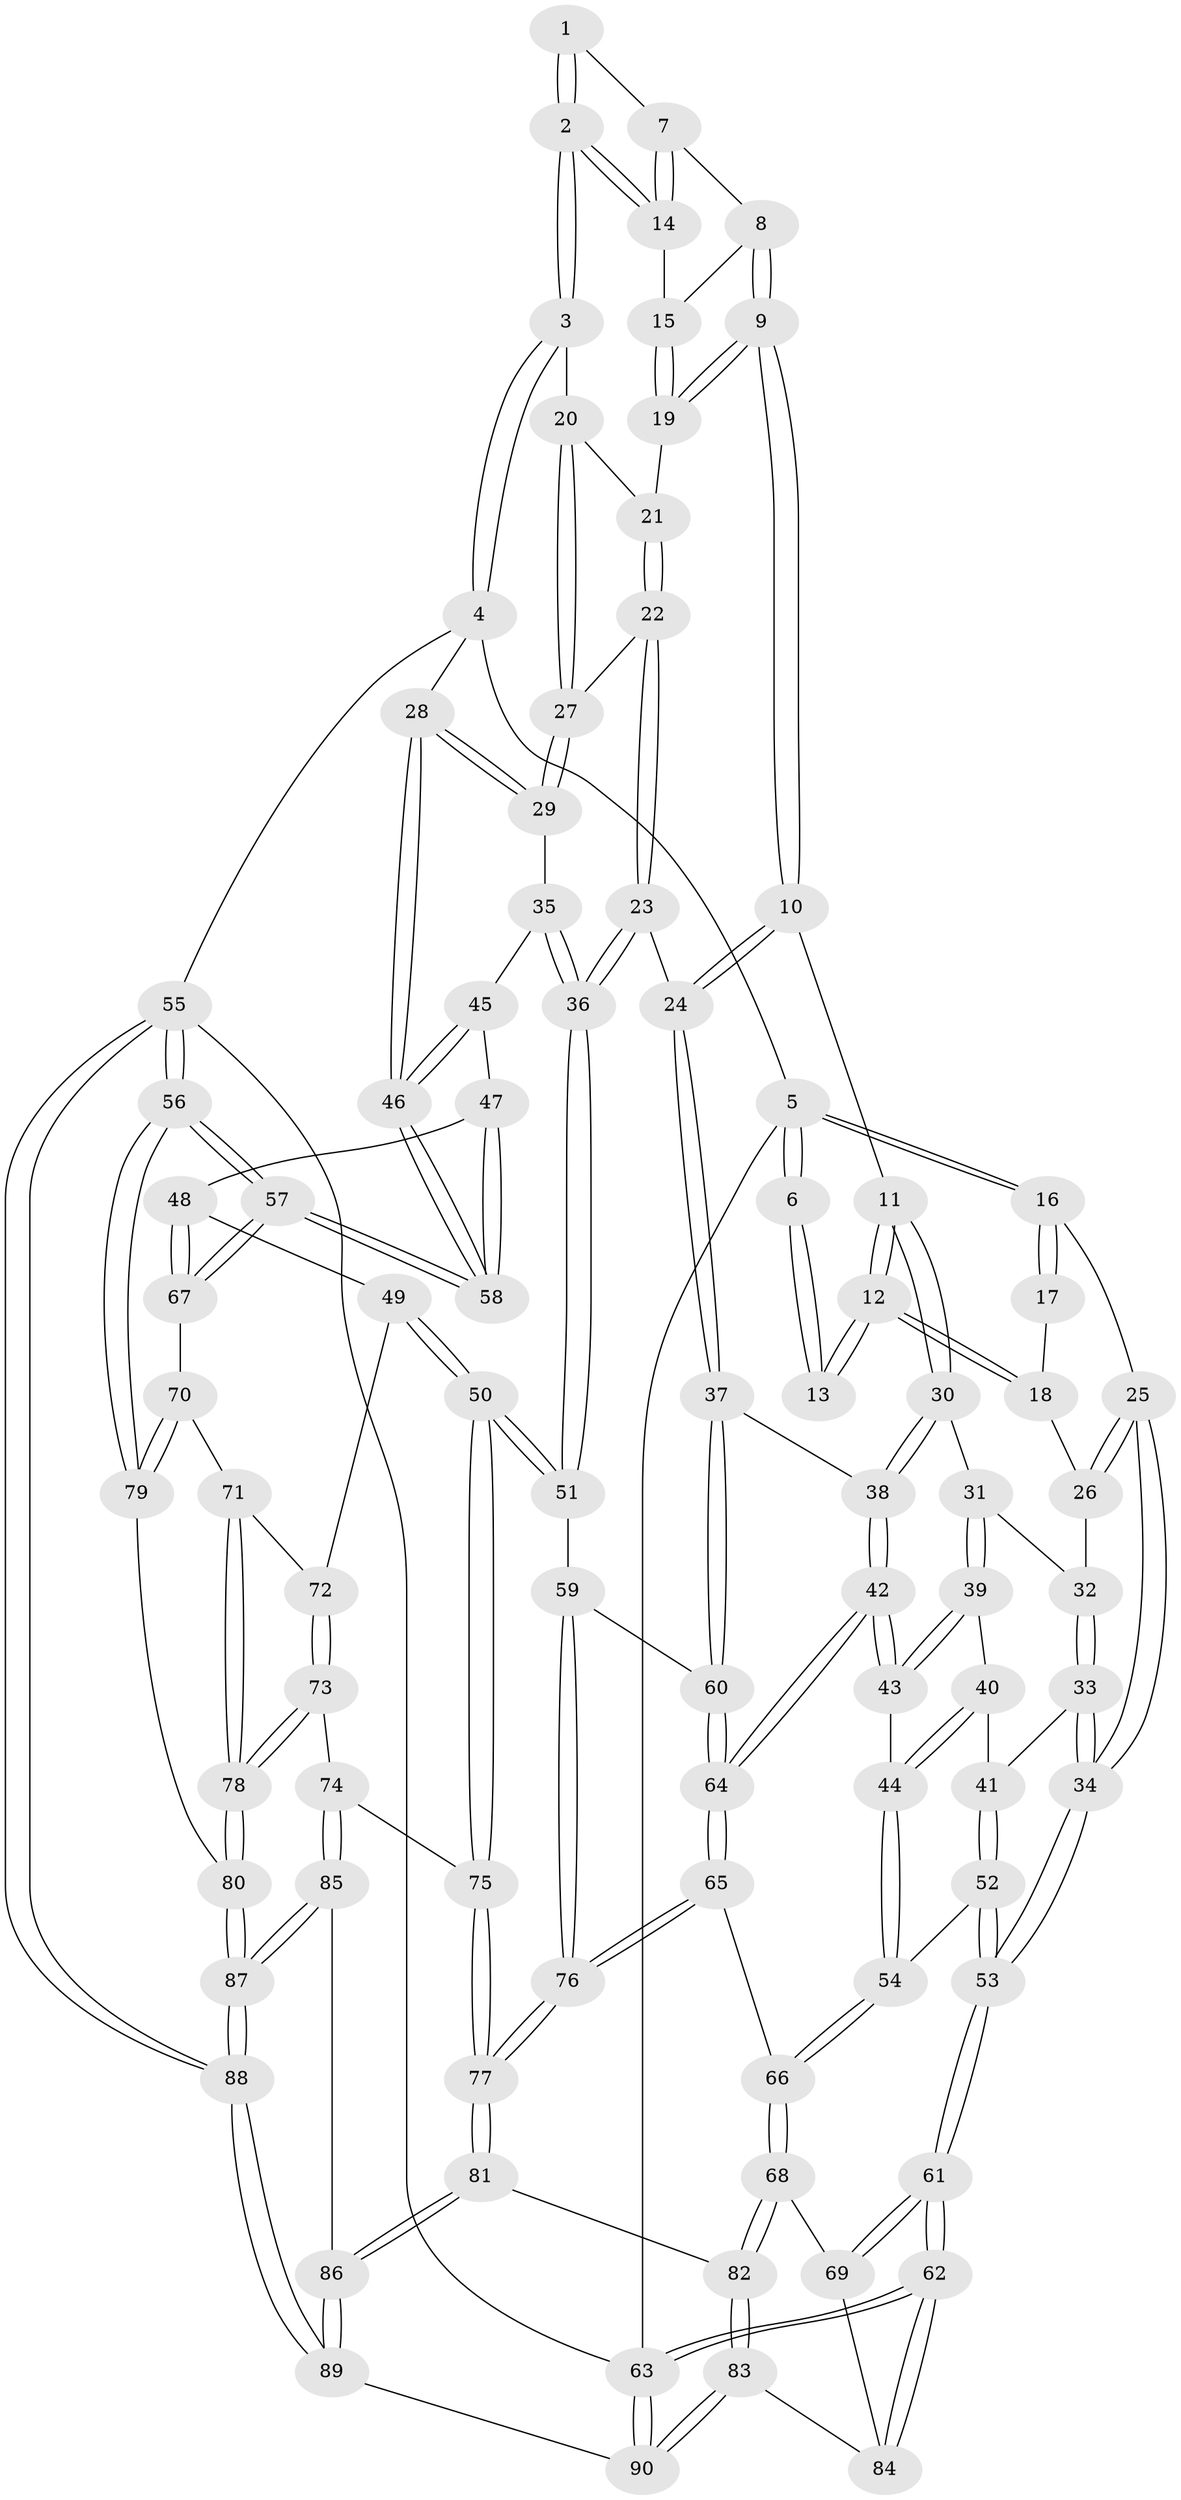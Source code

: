 // Generated by graph-tools (version 1.1) at 2025/03/03/09/25 03:03:26]
// undirected, 90 vertices, 222 edges
graph export_dot {
graph [start="1"]
  node [color=gray90,style=filled];
  1 [pos="+0.36916665387881514+0"];
  2 [pos="+1+0"];
  3 [pos="+1+0"];
  4 [pos="+1+0"];
  5 [pos="+0+0"];
  6 [pos="+0.2551305312028681+0"];
  7 [pos="+0.4186212297842556+0.009012375471573358"];
  8 [pos="+0.4407972532611488+0.10129160749592894"];
  9 [pos="+0.3869964207451753+0.2659616363008056"];
  10 [pos="+0.36102647469764343+0.29997715162957217"];
  11 [pos="+0.2905891437243607+0.28638219717294117"];
  12 [pos="+0.2646954614929016+0.24784978752905135"];
  13 [pos="+0.2138371277566028+0.09680219560751961"];
  14 [pos="+0.6306837728912884+0.11336560451544628"];
  15 [pos="+0.6187302384082077+0.12697539218329118"];
  16 [pos="+0+0"];
  17 [pos="+0.10492085717328024+0.12334597646094926"];
  18 [pos="+0.04681120113860366+0.22973213809153334"];
  19 [pos="+0.6034233000745977+0.17259514839316273"];
  20 [pos="+0.7264615365403962+0.28557546481742546"];
  21 [pos="+0.6113694310247126+0.20339979363696645"];
  22 [pos="+0.5823385905068871+0.35671586380496845"];
  23 [pos="+0.4820003416907619+0.4126787663963096"];
  24 [pos="+0.4454061077071162+0.4003328187099397"];
  25 [pos="+0+0.24163563688883366"];
  26 [pos="+0+0.2692364667380856"];
  27 [pos="+0.7181015819549214+0.3559102596370146"];
  28 [pos="+1+0.19978992250840105"];
  29 [pos="+0.7619399055870231+0.4009091597174888"];
  30 [pos="+0.21240863420599485+0.35883300080358"];
  31 [pos="+0.18832954439526078+0.37430877413332014"];
  32 [pos="+0.07949653908755872+0.3514395498193129"];
  33 [pos="+0.002687857736216311+0.4848921539445227"];
  34 [pos="+0+0.4758866405704366"];
  35 [pos="+0.763046014495877+0.4610036744852029"];
  36 [pos="+0.5985090639783576+0.5891313838300137"];
  37 [pos="+0.3582057295653549+0.5334651813001552"];
  38 [pos="+0.27774097829426203+0.5288025302862311"];
  39 [pos="+0.16428544771406797+0.43409405768193926"];
  40 [pos="+0.05154151517196221+0.49829430940146513"];
  41 [pos="+0.03934599835442193+0.49886712970267455"];
  42 [pos="+0.20453470009243527+0.5622230920656165"];
  43 [pos="+0.1872553663963918+0.5385803664884514"];
  44 [pos="+0.10485438921403806+0.5502399289008688"];
  45 [pos="+0.7771499732580308+0.4727493124794164"];
  46 [pos="+1+0.5212627527872923"];
  47 [pos="+0.8159486065157654+0.5805538377643538"];
  48 [pos="+0.7964641394938204+0.6422652236282996"];
  49 [pos="+0.7311027616129272+0.660598499978427"];
  50 [pos="+0.6349145135401477+0.6549191117396639"];
  51 [pos="+0.5986048699416835+0.595422539687064"];
  52 [pos="+0.04808879341670144+0.6291508143914866"];
  53 [pos="+0+0.6460520970840405"];
  54 [pos="+0.09409553189361712+0.6500431030836767"];
  55 [pos="+1+1"];
  56 [pos="+1+0.8942356780495123"];
  57 [pos="+1+0.6533597032919872"];
  58 [pos="+1+0.5407392924837731"];
  59 [pos="+0.4261999757329027+0.6746334814153528"];
  60 [pos="+0.35901614190067543+0.6166750456412464"];
  61 [pos="+0+0.7571431751610846"];
  62 [pos="+0+0.9740202749047232"];
  63 [pos="+0+1"];
  64 [pos="+0.1989272437614657+0.6904175501238577"];
  65 [pos="+0.17756485774256145+0.724575749689251"];
  66 [pos="+0.17460083158366796+0.7264296273729232"];
  67 [pos="+0.8766452439356187+0.6920501384855523"];
  68 [pos="+0.17240504930994216+0.7305826695956049"];
  69 [pos="+0.14500797585656566+0.7546548330959414"];
  70 [pos="+0.8463189477690755+0.7483530342682452"];
  71 [pos="+0.8250777908452352+0.757533777973634"];
  72 [pos="+0.7706728748378537+0.7315844663258776"];
  73 [pos="+0.7338815101646977+0.8461956766892579"];
  74 [pos="+0.6259501777362206+0.8061013696646946"];
  75 [pos="+0.6212603331574502+0.7999858609541556"];
  76 [pos="+0.4083554673766082+0.7978510627500377"];
  77 [pos="+0.4266705654645203+0.834903898314156"];
  78 [pos="+0.7486235114557985+0.8548846863272016"];
  79 [pos="+0.9037832151355627+0.8716642764048821"];
  80 [pos="+0.7899616120792449+0.9051694426664714"];
  81 [pos="+0.4106314463921362+0.8879984657125489"];
  82 [pos="+0.2698453896806692+0.9102049047388971"];
  83 [pos="+0.17888249044188312+1"];
  84 [pos="+0.09700177398345135+0.8807903412611721"];
  85 [pos="+0.6066986765741376+0.9428240453607811"];
  86 [pos="+0.43617087294246043+0.9721561526887558"];
  87 [pos="+0.7363034859764974+1"];
  88 [pos="+0.7483352923842367+1"];
  89 [pos="+0.4138680571445246+1"];
  90 [pos="+0.16757651344093227+1"];
  1 -- 2;
  1 -- 2;
  1 -- 7;
  2 -- 3;
  2 -- 3;
  2 -- 14;
  2 -- 14;
  3 -- 4;
  3 -- 4;
  3 -- 20;
  4 -- 5;
  4 -- 28;
  4 -- 55;
  5 -- 6;
  5 -- 6;
  5 -- 16;
  5 -- 16;
  5 -- 63;
  6 -- 13;
  6 -- 13;
  7 -- 8;
  7 -- 14;
  7 -- 14;
  8 -- 9;
  8 -- 9;
  8 -- 15;
  9 -- 10;
  9 -- 10;
  9 -- 19;
  9 -- 19;
  10 -- 11;
  10 -- 24;
  10 -- 24;
  11 -- 12;
  11 -- 12;
  11 -- 30;
  11 -- 30;
  12 -- 13;
  12 -- 13;
  12 -- 18;
  12 -- 18;
  14 -- 15;
  15 -- 19;
  15 -- 19;
  16 -- 17;
  16 -- 17;
  16 -- 25;
  17 -- 18;
  18 -- 26;
  19 -- 21;
  20 -- 21;
  20 -- 27;
  20 -- 27;
  21 -- 22;
  21 -- 22;
  22 -- 23;
  22 -- 23;
  22 -- 27;
  23 -- 24;
  23 -- 36;
  23 -- 36;
  24 -- 37;
  24 -- 37;
  25 -- 26;
  25 -- 26;
  25 -- 34;
  25 -- 34;
  26 -- 32;
  27 -- 29;
  27 -- 29;
  28 -- 29;
  28 -- 29;
  28 -- 46;
  28 -- 46;
  29 -- 35;
  30 -- 31;
  30 -- 38;
  30 -- 38;
  31 -- 32;
  31 -- 39;
  31 -- 39;
  32 -- 33;
  32 -- 33;
  33 -- 34;
  33 -- 34;
  33 -- 41;
  34 -- 53;
  34 -- 53;
  35 -- 36;
  35 -- 36;
  35 -- 45;
  36 -- 51;
  36 -- 51;
  37 -- 38;
  37 -- 60;
  37 -- 60;
  38 -- 42;
  38 -- 42;
  39 -- 40;
  39 -- 43;
  39 -- 43;
  40 -- 41;
  40 -- 44;
  40 -- 44;
  41 -- 52;
  41 -- 52;
  42 -- 43;
  42 -- 43;
  42 -- 64;
  42 -- 64;
  43 -- 44;
  44 -- 54;
  44 -- 54;
  45 -- 46;
  45 -- 46;
  45 -- 47;
  46 -- 58;
  46 -- 58;
  47 -- 48;
  47 -- 58;
  47 -- 58;
  48 -- 49;
  48 -- 67;
  48 -- 67;
  49 -- 50;
  49 -- 50;
  49 -- 72;
  50 -- 51;
  50 -- 51;
  50 -- 75;
  50 -- 75;
  51 -- 59;
  52 -- 53;
  52 -- 53;
  52 -- 54;
  53 -- 61;
  53 -- 61;
  54 -- 66;
  54 -- 66;
  55 -- 56;
  55 -- 56;
  55 -- 88;
  55 -- 88;
  55 -- 63;
  56 -- 57;
  56 -- 57;
  56 -- 79;
  56 -- 79;
  57 -- 58;
  57 -- 58;
  57 -- 67;
  57 -- 67;
  59 -- 60;
  59 -- 76;
  59 -- 76;
  60 -- 64;
  60 -- 64;
  61 -- 62;
  61 -- 62;
  61 -- 69;
  61 -- 69;
  62 -- 63;
  62 -- 63;
  62 -- 84;
  62 -- 84;
  63 -- 90;
  63 -- 90;
  64 -- 65;
  64 -- 65;
  65 -- 66;
  65 -- 76;
  65 -- 76;
  66 -- 68;
  66 -- 68;
  67 -- 70;
  68 -- 69;
  68 -- 82;
  68 -- 82;
  69 -- 84;
  70 -- 71;
  70 -- 79;
  70 -- 79;
  71 -- 72;
  71 -- 78;
  71 -- 78;
  72 -- 73;
  72 -- 73;
  73 -- 74;
  73 -- 78;
  73 -- 78;
  74 -- 75;
  74 -- 85;
  74 -- 85;
  75 -- 77;
  75 -- 77;
  76 -- 77;
  76 -- 77;
  77 -- 81;
  77 -- 81;
  78 -- 80;
  78 -- 80;
  79 -- 80;
  80 -- 87;
  80 -- 87;
  81 -- 82;
  81 -- 86;
  81 -- 86;
  82 -- 83;
  82 -- 83;
  83 -- 84;
  83 -- 90;
  83 -- 90;
  85 -- 86;
  85 -- 87;
  85 -- 87;
  86 -- 89;
  86 -- 89;
  87 -- 88;
  87 -- 88;
  88 -- 89;
  88 -- 89;
  89 -- 90;
}
